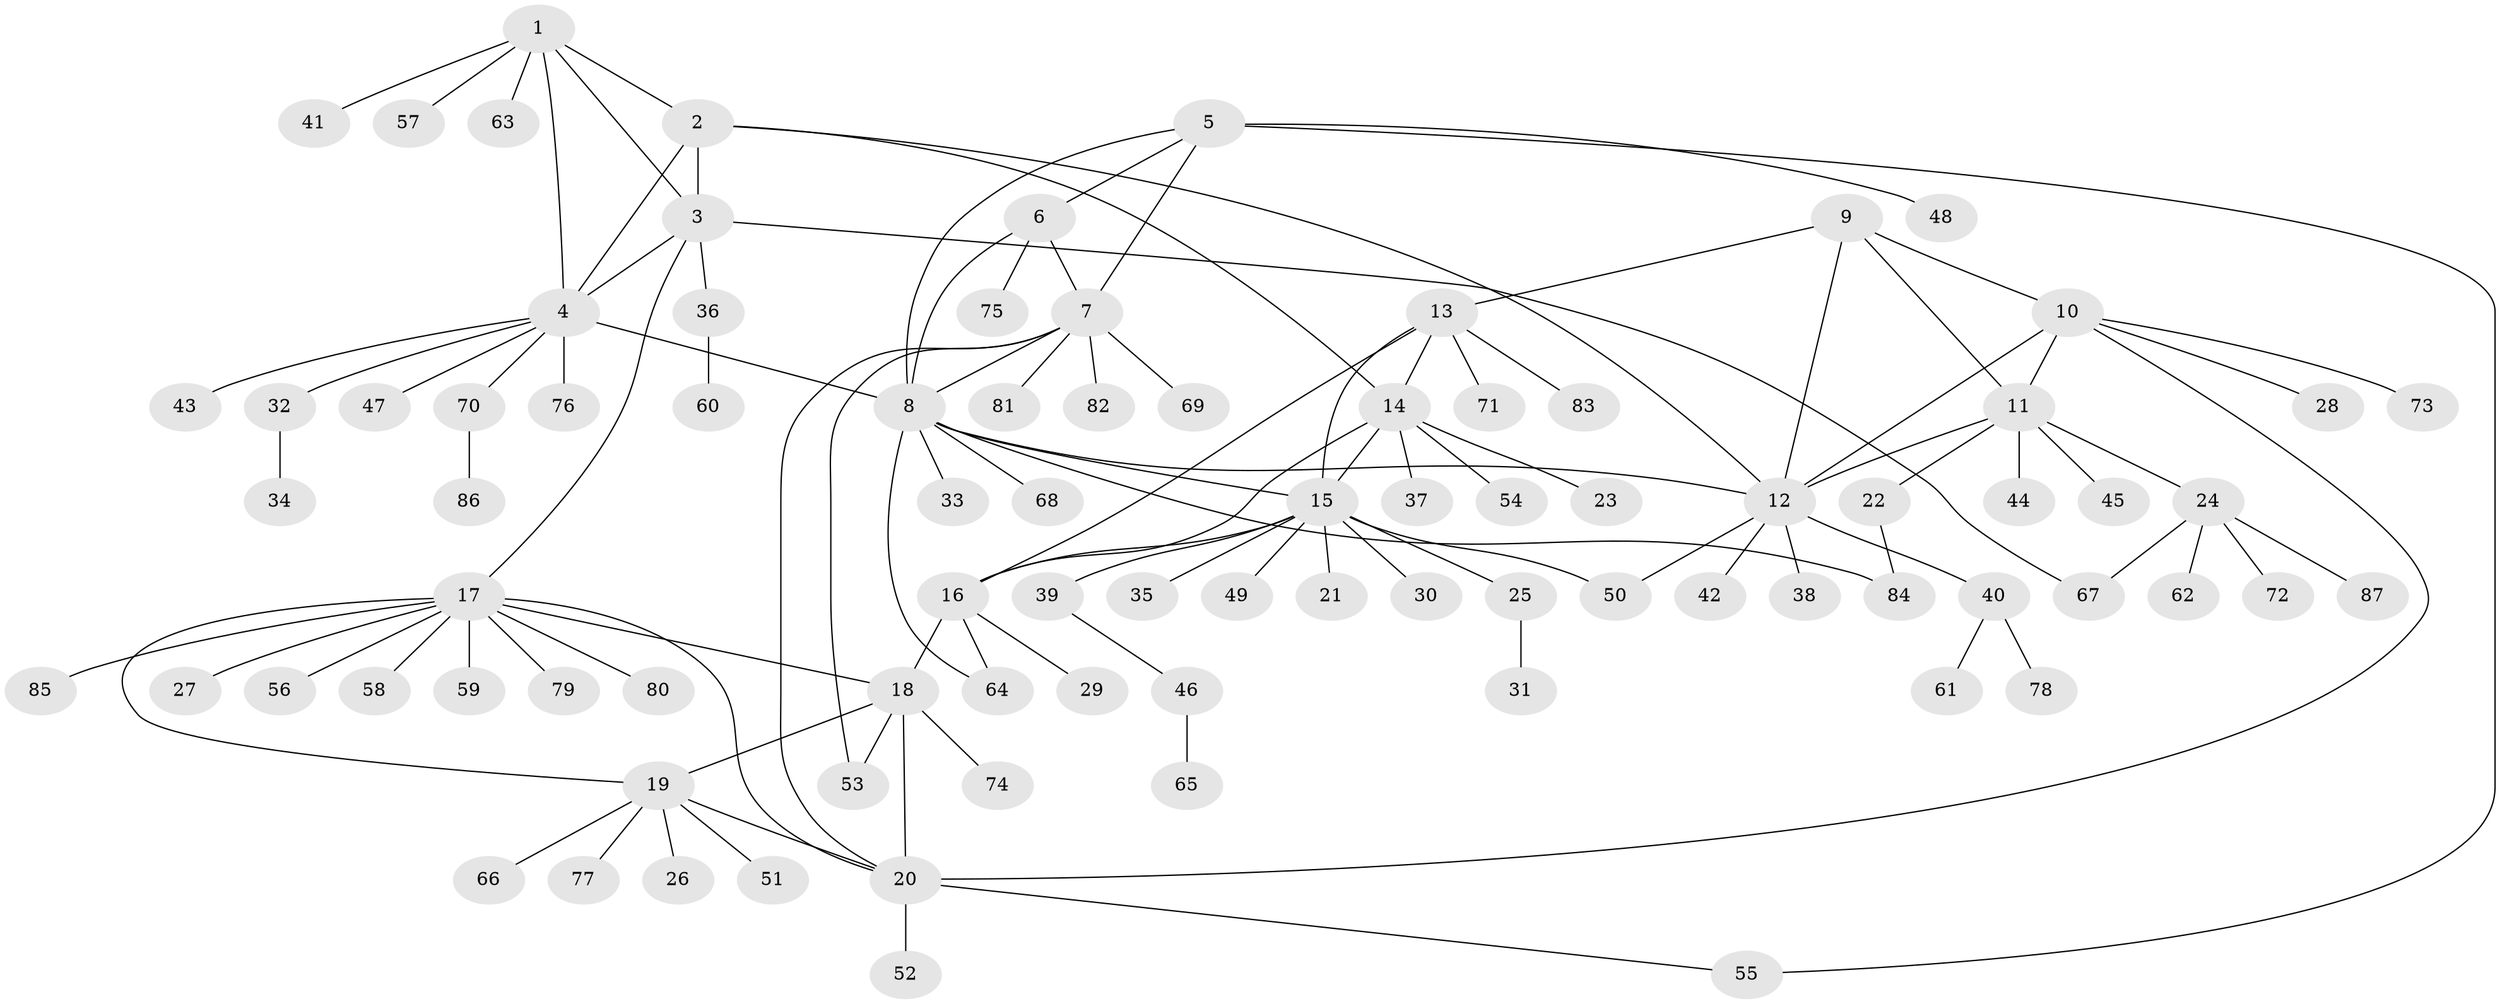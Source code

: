 // coarse degree distribution, {5: 0.09090909090909091, 14: 0.015151515151515152, 9: 0.030303030303030304, 4: 0.015151515151515152, 3: 0.030303030303030304, 7: 0.015151515151515152, 15: 0.015151515151515152, 6: 0.015151515151515152, 10: 0.030303030303030304, 1: 0.6666666666666666, 2: 0.07575757575757576}
// Generated by graph-tools (version 1.1) at 2025/42/03/06/25 10:42:12]
// undirected, 87 vertices, 113 edges
graph export_dot {
graph [start="1"]
  node [color=gray90,style=filled];
  1;
  2;
  3;
  4;
  5;
  6;
  7;
  8;
  9;
  10;
  11;
  12;
  13;
  14;
  15;
  16;
  17;
  18;
  19;
  20;
  21;
  22;
  23;
  24;
  25;
  26;
  27;
  28;
  29;
  30;
  31;
  32;
  33;
  34;
  35;
  36;
  37;
  38;
  39;
  40;
  41;
  42;
  43;
  44;
  45;
  46;
  47;
  48;
  49;
  50;
  51;
  52;
  53;
  54;
  55;
  56;
  57;
  58;
  59;
  60;
  61;
  62;
  63;
  64;
  65;
  66;
  67;
  68;
  69;
  70;
  71;
  72;
  73;
  74;
  75;
  76;
  77;
  78;
  79;
  80;
  81;
  82;
  83;
  84;
  85;
  86;
  87;
  1 -- 2;
  1 -- 3;
  1 -- 4;
  1 -- 41;
  1 -- 57;
  1 -- 63;
  2 -- 3;
  2 -- 4;
  2 -- 12;
  2 -- 14;
  3 -- 4;
  3 -- 17;
  3 -- 36;
  3 -- 67;
  4 -- 8;
  4 -- 32;
  4 -- 43;
  4 -- 47;
  4 -- 70;
  4 -- 76;
  5 -- 6;
  5 -- 7;
  5 -- 8;
  5 -- 48;
  5 -- 55;
  6 -- 7;
  6 -- 8;
  6 -- 75;
  7 -- 8;
  7 -- 20;
  7 -- 53;
  7 -- 69;
  7 -- 81;
  7 -- 82;
  8 -- 12;
  8 -- 15;
  8 -- 33;
  8 -- 64;
  8 -- 68;
  8 -- 84;
  9 -- 10;
  9 -- 11;
  9 -- 12;
  9 -- 13;
  10 -- 11;
  10 -- 12;
  10 -- 20;
  10 -- 28;
  10 -- 73;
  11 -- 12;
  11 -- 22;
  11 -- 24;
  11 -- 44;
  11 -- 45;
  12 -- 38;
  12 -- 40;
  12 -- 42;
  12 -- 50;
  13 -- 14;
  13 -- 15;
  13 -- 16;
  13 -- 71;
  13 -- 83;
  14 -- 15;
  14 -- 16;
  14 -- 23;
  14 -- 37;
  14 -- 54;
  15 -- 16;
  15 -- 21;
  15 -- 25;
  15 -- 30;
  15 -- 35;
  15 -- 39;
  15 -- 49;
  15 -- 50;
  16 -- 18;
  16 -- 29;
  16 -- 64;
  17 -- 18;
  17 -- 19;
  17 -- 20;
  17 -- 27;
  17 -- 56;
  17 -- 58;
  17 -- 59;
  17 -- 79;
  17 -- 80;
  17 -- 85;
  18 -- 19;
  18 -- 20;
  18 -- 53;
  18 -- 74;
  19 -- 20;
  19 -- 26;
  19 -- 51;
  19 -- 66;
  19 -- 77;
  20 -- 52;
  20 -- 55;
  22 -- 84;
  24 -- 62;
  24 -- 67;
  24 -- 72;
  24 -- 87;
  25 -- 31;
  32 -- 34;
  36 -- 60;
  39 -- 46;
  40 -- 61;
  40 -- 78;
  46 -- 65;
  70 -- 86;
}
